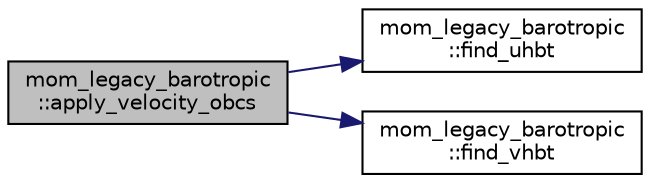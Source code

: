 digraph "mom_legacy_barotropic::apply_velocity_obcs"
{
 // INTERACTIVE_SVG=YES
  edge [fontname="Helvetica",fontsize="10",labelfontname="Helvetica",labelfontsize="10"];
  node [fontname="Helvetica",fontsize="10",shape=record];
  rankdir="LR";
  Node3 [label="mom_legacy_barotropic\l::apply_velocity_obcs",height=0.2,width=0.4,color="black", fillcolor="grey75", style="filled", fontcolor="black"];
  Node3 -> Node4 [color="midnightblue",fontsize="10",style="solid",fontname="Helvetica"];
  Node4 [label="mom_legacy_barotropic\l::find_uhbt",height=0.2,width=0.4,color="black", fillcolor="white", style="filled",URL="$namespacemom__legacy__barotropic.html#a6089379e215508c9dd32d0b3819dbbe7"];
  Node3 -> Node5 [color="midnightblue",fontsize="10",style="solid",fontname="Helvetica"];
  Node5 [label="mom_legacy_barotropic\l::find_vhbt",height=0.2,width=0.4,color="black", fillcolor="white", style="filled",URL="$namespacemom__legacy__barotropic.html#a381d788c4648d9b4aa94a12319623030"];
}
